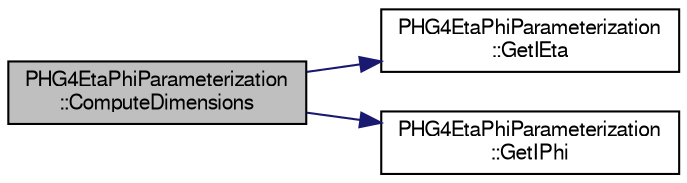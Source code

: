 digraph "PHG4EtaPhiParameterization::ComputeDimensions"
{
  bgcolor="transparent";
  edge [fontname="FreeSans",fontsize="10",labelfontname="FreeSans",labelfontsize="10"];
  node [fontname="FreeSans",fontsize="10",shape=record];
  rankdir="LR";
  Node1 [label="PHG4EtaPhiParameterization\l::ComputeDimensions",height=0.2,width=0.4,color="black", fillcolor="grey75", style="filled" fontcolor="black"];
  Node1 -> Node2 [color="midnightblue",fontsize="10",style="solid",fontname="FreeSans"];
  Node2 [label="PHG4EtaPhiParameterization\l::GetIEta",height=0.2,width=0.4,color="black",URL="$d1/d75/classPHG4EtaPhiParameterization.html#abe5c2769926afdd9b0d7509154b05964"];
  Node1 -> Node3 [color="midnightblue",fontsize="10",style="solid",fontname="FreeSans"];
  Node3 [label="PHG4EtaPhiParameterization\l::GetIPhi",height=0.2,width=0.4,color="black",URL="$d1/d75/classPHG4EtaPhiParameterization.html#a81f702042abd57b3e78c0df34709457e"];
}
